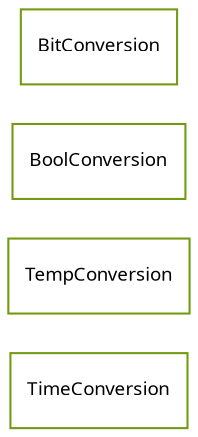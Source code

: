 strict digraph class_diagram {
  rankdir=LR;
  TypeTimeConversion[
    label="TimeConversion",
    URL="TimeConversion.html",
    tooltip="com.sekati.convert.TimeConversion",
    fontname="Verdana",
    fontsize="9"
    color="#729b12"
    shape="record"
  ];
  TypeTempConversion[
    label="TempConversion",
    URL="TempConversion.html",
    tooltip="com.sekati.convert.TempConversion",
    fontname="Verdana",
    fontsize="9"
    color="#729b12"
    shape="record"
  ];
  TypeBoolConversion[
    label="BoolConversion",
    URL="BoolConversion.html",
    tooltip="com.sekati.convert.BoolConversion",
    fontname="Verdana",
    fontsize="9"
    color="#729b12"
    shape="record"
  ];
  TypeBitConversion[
    label="BitConversion",
    URL="BitConversion.html",
    tooltip="com.sekati.convert.BitConversion",
    fontname="Verdana",
    fontsize="9"
    color="#729b12"
    shape="record"
  ];
}
